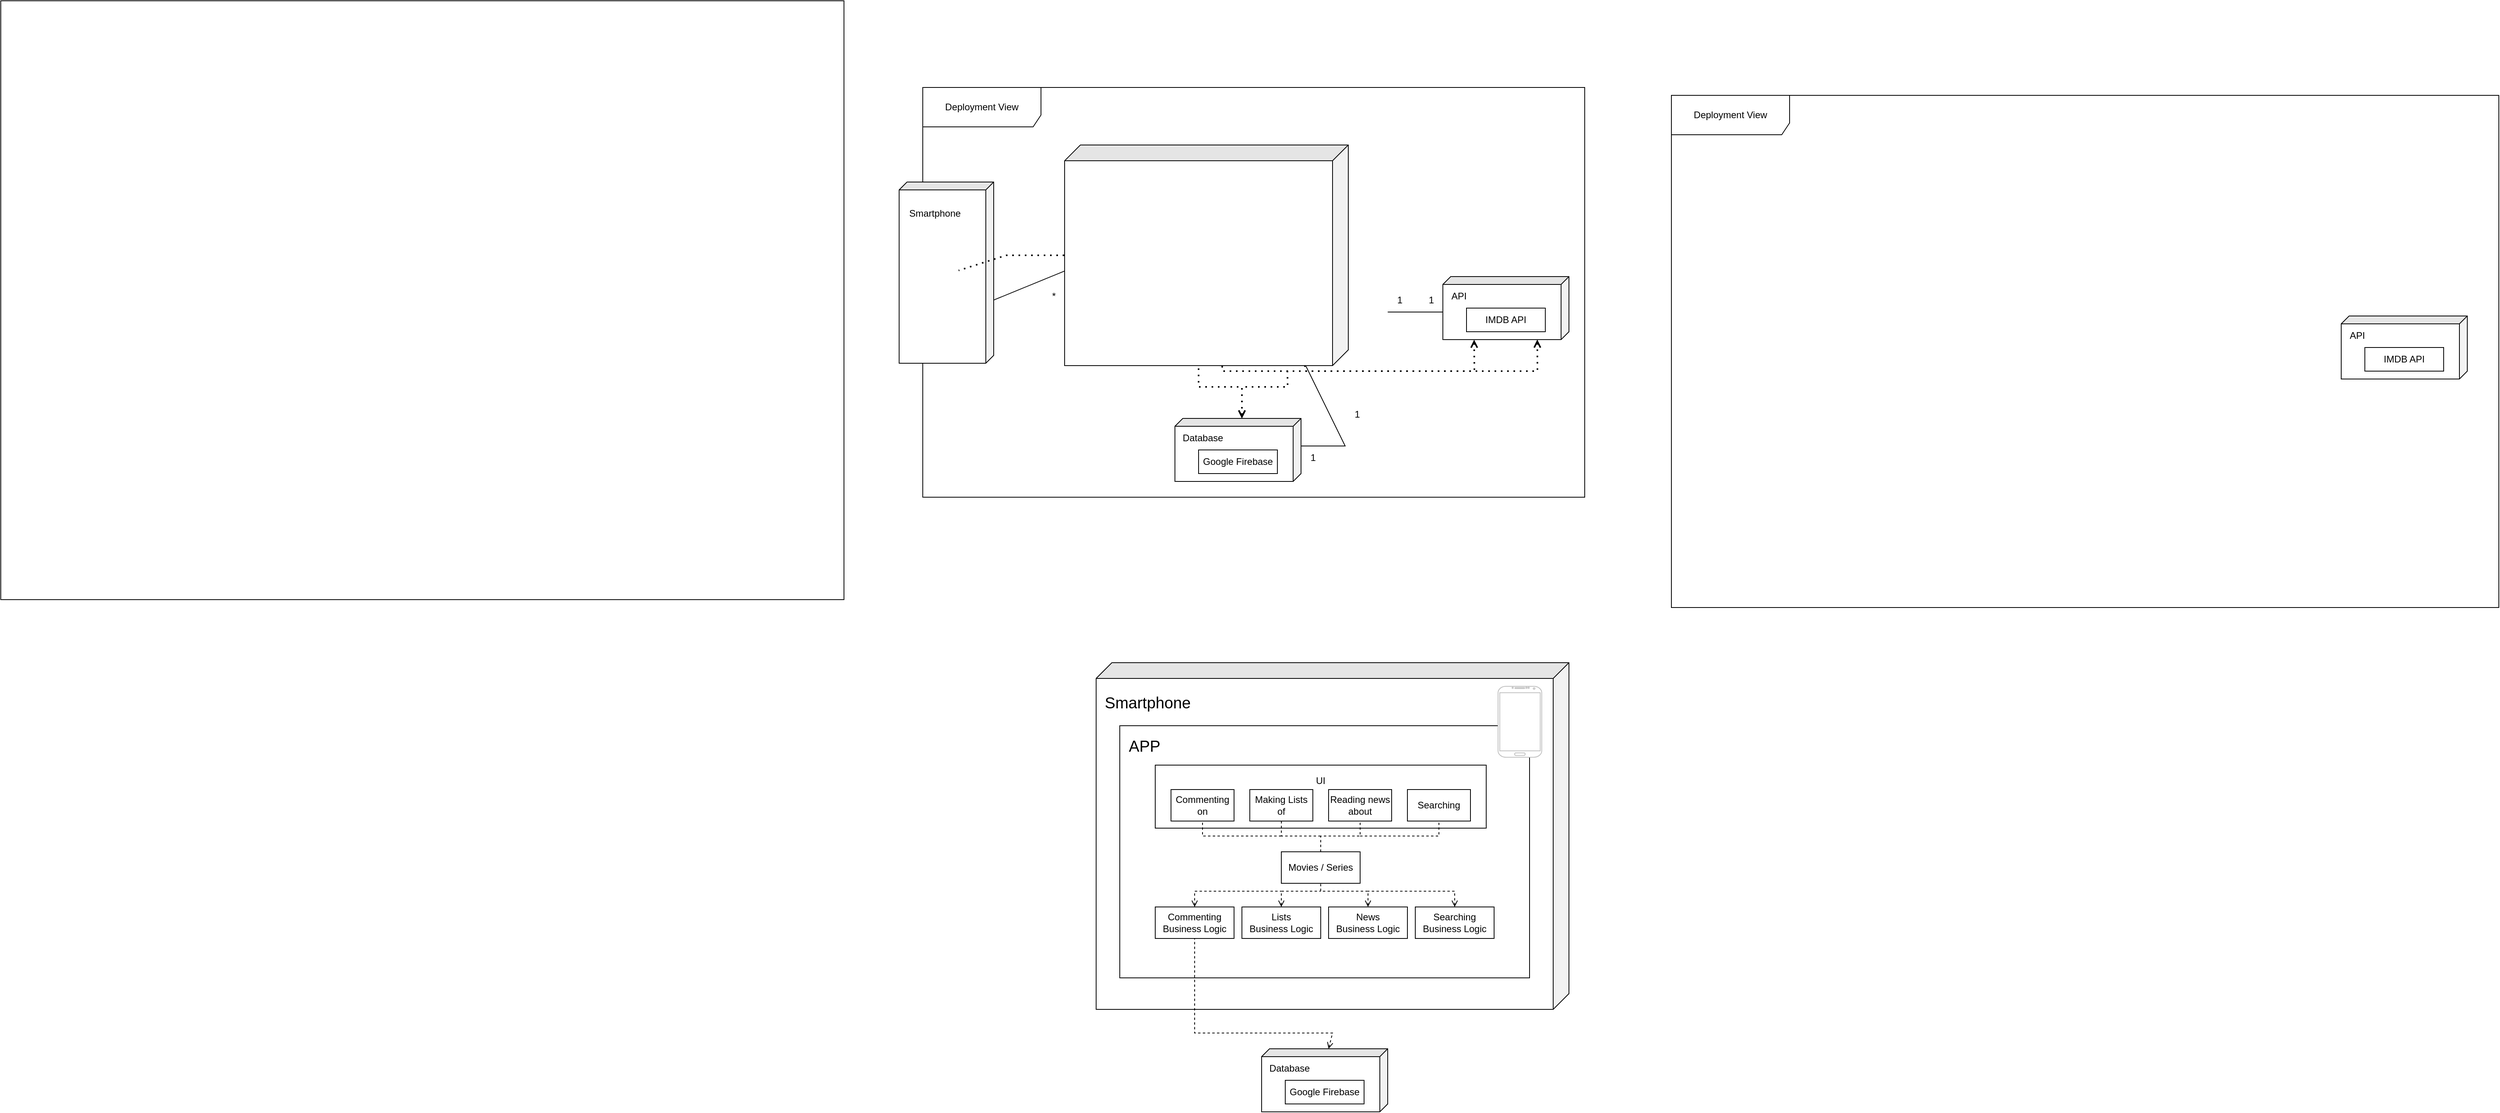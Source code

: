 <mxfile version="21.0.6" type="device"><diagram name="Página-1" id="RcCndMtqExNu23G7Ztjg"><mxGraphModel dx="1168" dy="192" grid="1" gridSize="10" guides="1" tooltips="1" connect="1" arrows="1" fold="1" page="1" pageScale="1" pageWidth="827" pageHeight="1169" math="0" shadow="0"><root><mxCell id="0"/><mxCell id="1" parent="0"/><mxCell id="bW3uQ6ZptBKdeBj17jD9-41" value="" style="rounded=0;whiteSpace=wrap;html=1;" parent="1" vertex="1"><mxGeometry x="-80" y="250" width="1070" height="760" as="geometry"/></mxCell><mxCell id="bW3uQ6ZptBKdeBj17jD9-1" value="" style="group" parent="1" vertex="1" connectable="0"><mxGeometry x="1090" y="360" width="840" height="520" as="geometry"/></mxCell><mxCell id="bW3uQ6ZptBKdeBj17jD9-2" value="Deployment View" style="shape=umlFrame;whiteSpace=wrap;html=1;pointerEvents=0;width=150;height=50;" parent="bW3uQ6ZptBKdeBj17jD9-1" vertex="1"><mxGeometry width="840" height="520" as="geometry"/></mxCell><mxCell id="bW3uQ6ZptBKdeBj17jD9-3" value="" style="group" parent="bW3uQ6ZptBKdeBj17jD9-1" vertex="1" connectable="0"><mxGeometry x="230" y="120" width="360" height="280" as="geometry"/></mxCell><mxCell id="bW3uQ6ZptBKdeBj17jD9-5" value="Smartphone" style="text;html=1;align=center;verticalAlign=middle;resizable=0;points=[];autosize=1;strokeColor=none;fillColor=none;" parent="bW3uQ6ZptBKdeBj17jD9-3" vertex="1"><mxGeometry x="15" y="20" width="90" height="30" as="geometry"/></mxCell><mxCell id="bW3uQ6ZptBKdeBj17jD9-6" value="" style="group" parent="bW3uQ6ZptBKdeBj17jD9-3" vertex="1" connectable="0"><mxGeometry x="50" y="59.999" width="240" height="66.079" as="geometry"/></mxCell><mxCell id="bW3uQ6ZptBKdeBj17jD9-7" value="&lt;p style=&quot;line-height: 70%;&quot;&gt;UI&lt;/p&gt;&lt;p style=&quot;line-height: 70%;&quot;&gt;&lt;br&gt;&lt;/p&gt;&lt;p style=&quot;line-height: 70%;&quot;&gt;&lt;br&gt;&lt;/p&gt;" style="rounded=0;whiteSpace=wrap;html=1;align=center;" parent="bW3uQ6ZptBKdeBj17jD9-6" vertex="1"><mxGeometry width="240" height="66.079" as="geometry"/></mxCell><mxCell id="bW3uQ6ZptBKdeBj17jD9-8" value="Making Lists" style="rounded=0;whiteSpace=wrap;html=1;" parent="bW3uQ6ZptBKdeBj17jD9-6" vertex="1"><mxGeometry x="140" y="33.035" width="85" height="24.774" as="geometry"/></mxCell><mxCell id="bW3uQ6ZptBKdeBj17jD9-9" value="Commenting / Rating" style="rounded=0;whiteSpace=wrap;html=1;" parent="bW3uQ6ZptBKdeBj17jD9-6" vertex="1"><mxGeometry x="10" y="33.035" width="120" height="24.774" as="geometry"/></mxCell><mxCell id="bW3uQ6ZptBKdeBj17jD9-10" value="" style="endArrow=none;dashed=1;html=1;dashPattern=1 3;strokeWidth=2;rounded=0;startArrow=open;startFill=0;entryX=0.5;entryY=1;entryDx=0;entryDy=0;exitX=0.5;exitY=0;exitDx=0;exitDy=0;" parent="bW3uQ6ZptBKdeBj17jD9-3" source="bW3uQ6ZptBKdeBj17jD9-13" target="bW3uQ6ZptBKdeBj17jD9-9" edge="1"><mxGeometry width="50" height="50" relative="1" as="geometry"><mxPoint x="221" y="132.143" as="sourcePoint"/><mxPoint x="20" y="191.179" as="targetPoint"/></mxGeometry></mxCell><mxCell id="bW3uQ6ZptBKdeBj17jD9-11" value="" style="endArrow=none;dashed=1;html=1;dashPattern=1 3;strokeWidth=2;rounded=0;startArrow=open;startFill=0;entryX=0.5;entryY=1;entryDx=0;entryDy=0;exitX=0.5;exitY=0;exitDx=0;exitDy=0;" parent="bW3uQ6ZptBKdeBj17jD9-3" source="bW3uQ6ZptBKdeBj17jD9-12" target="bW3uQ6ZptBKdeBj17jD9-8" edge="1"><mxGeometry width="50" height="50" relative="1" as="geometry"><mxPoint x="114" y="111.786" as="sourcePoint"/><mxPoint x="114" y="82.607" as="targetPoint"/></mxGeometry></mxCell><mxCell id="bW3uQ6ZptBKdeBj17jD9-12" value="Making Lists&lt;br&gt;Business Logic" style="rounded=0;whiteSpace=wrap;html=1;" parent="bW3uQ6ZptBKdeBj17jD9-3" vertex="1"><mxGeometry x="187.5" y="190" width="90" height="30" as="geometry"/></mxCell><mxCell id="bW3uQ6ZptBKdeBj17jD9-13" value="Commenting / Rating&lt;br&gt;Business Logic" style="rounded=0;whiteSpace=wrap;html=1;" parent="bW3uQ6ZptBKdeBj17jD9-3" vertex="1"><mxGeometry x="60" y="190" width="120" height="30" as="geometry"/></mxCell><mxCell id="bW3uQ6ZptBKdeBj17jD9-14" value="" style="endArrow=none;dashed=1;html=1;dashPattern=1 3;strokeWidth=2;rounded=0;startArrow=open;startFill=0;entryX=0.5;entryY=1;entryDx=0;entryDy=0;exitX=0;exitY=0;exitDx=0;exitDy=75;exitPerimeter=0;" parent="bW3uQ6ZptBKdeBj17jD9-1" source="bW3uQ6ZptBKdeBj17jD9-21" target="bW3uQ6ZptBKdeBj17jD9-13" edge="1"><mxGeometry width="50" height="50" relative="1" as="geometry"><mxPoint x="360" y="320" as="sourcePoint"/><mxPoint x="360" y="248" as="targetPoint"/><Array as="points"><mxPoint x="405" y="380"/><mxPoint x="350" y="380"/></Array></mxGeometry></mxCell><mxCell id="bW3uQ6ZptBKdeBj17jD9-15" value="" style="endArrow=none;dashed=1;html=1;dashPattern=1 3;strokeWidth=2;rounded=0;startArrow=open;startFill=0;entryX=0.5;entryY=1;entryDx=0;entryDy=0;exitX=0;exitY=0;exitDx=0;exitDy=75;exitPerimeter=0;" parent="bW3uQ6ZptBKdeBj17jD9-1" source="bW3uQ6ZptBKdeBj17jD9-21" target="bW3uQ6ZptBKdeBj17jD9-12" edge="1"><mxGeometry width="50" height="50" relative="1" as="geometry"><mxPoint x="415" y="430" as="sourcePoint"/><mxPoint x="360" y="350" as="targetPoint"/><Array as="points"><mxPoint x="405" y="380"/><mxPoint x="463" y="380"/></Array></mxGeometry></mxCell><mxCell id="bW3uQ6ZptBKdeBj17jD9-16" value="" style="group" parent="bW3uQ6ZptBKdeBj17jD9-1" vertex="1" connectable="0"><mxGeometry x="660" y="240" width="160" height="80" as="geometry"/></mxCell><mxCell id="bW3uQ6ZptBKdeBj17jD9-17" value="" style="shape=cube;whiteSpace=wrap;html=1;boundedLbl=1;backgroundOutline=1;darkOpacity=0.05;darkOpacity2=0.1;direction=south;size=10;" parent="bW3uQ6ZptBKdeBj17jD9-16" vertex="1"><mxGeometry width="160" height="80" as="geometry"/></mxCell><mxCell id="bW3uQ6ZptBKdeBj17jD9-18" value="API" style="text;html=1;align=center;verticalAlign=middle;resizable=0;points=[];autosize=1;strokeColor=none;fillColor=none;" parent="bW3uQ6ZptBKdeBj17jD9-16" vertex="1"><mxGeometry y="10" width="40" height="30" as="geometry"/></mxCell><mxCell id="bW3uQ6ZptBKdeBj17jD9-19" value="IMDB API" style="rounded=0;whiteSpace=wrap;html=1;" parent="bW3uQ6ZptBKdeBj17jD9-16" vertex="1"><mxGeometry x="30" y="40" width="100" height="30" as="geometry"/></mxCell><mxCell id="bW3uQ6ZptBKdeBj17jD9-20" value="" style="group" parent="bW3uQ6ZptBKdeBj17jD9-1" vertex="1" connectable="0"><mxGeometry x="320" y="420" width="160" height="80" as="geometry"/></mxCell><mxCell id="bW3uQ6ZptBKdeBj17jD9-21" value="" style="shape=cube;whiteSpace=wrap;html=1;boundedLbl=1;backgroundOutline=1;darkOpacity=0.05;darkOpacity2=0.1;direction=south;size=10;" parent="bW3uQ6ZptBKdeBj17jD9-20" vertex="1"><mxGeometry width="160" height="80" as="geometry"/></mxCell><mxCell id="bW3uQ6ZptBKdeBj17jD9-22" value="Database" style="text;html=1;align=center;verticalAlign=middle;resizable=0;points=[];autosize=1;strokeColor=none;fillColor=none;" parent="bW3uQ6ZptBKdeBj17jD9-20" vertex="1"><mxGeometry y="10" width="70" height="30" as="geometry"/></mxCell><mxCell id="bW3uQ6ZptBKdeBj17jD9-23" value="Google Firebase" style="rounded=0;whiteSpace=wrap;html=1;" parent="bW3uQ6ZptBKdeBj17jD9-20" vertex="1"><mxGeometry x="30" y="40" width="100" height="30" as="geometry"/></mxCell><mxCell id="bW3uQ6ZptBKdeBj17jD9-24" value="" style="endArrow=none;dashed=1;html=1;dashPattern=1 3;strokeWidth=2;rounded=0;startArrow=open;startFill=0;entryX=0.75;entryY=1;entryDx=0;entryDy=0;exitX=1.001;exitY=0.752;exitDx=0;exitDy=0;exitPerimeter=0;" parent="bW3uQ6ZptBKdeBj17jD9-1" source="bW3uQ6ZptBKdeBj17jD9-17" target="bW3uQ6ZptBKdeBj17jD9-13" edge="1"><mxGeometry width="50" height="50" relative="1" as="geometry"><mxPoint x="415" y="430" as="sourcePoint"/><mxPoint x="360" y="350" as="targetPoint"/><Array as="points"><mxPoint x="700" y="360"/><mxPoint x="380" y="360"/></Array></mxGeometry></mxCell><mxCell id="bW3uQ6ZptBKdeBj17jD9-25" value="" style="endArrow=none;dashed=1;html=1;dashPattern=1 3;strokeWidth=2;rounded=0;startArrow=open;startFill=0;entryX=0.75;entryY=1;entryDx=0;entryDy=0;exitX=0.999;exitY=0.251;exitDx=0;exitDy=0;exitPerimeter=0;" parent="bW3uQ6ZptBKdeBj17jD9-1" source="bW3uQ6ZptBKdeBj17jD9-17" target="bW3uQ6ZptBKdeBj17jD9-12" edge="1"><mxGeometry width="50" height="50" relative="1" as="geometry"><mxPoint x="810" y="320" as="sourcePoint"/><mxPoint x="490" y="340" as="targetPoint"/><Array as="points"><mxPoint x="780" y="360"/><mxPoint x="485" y="360"/></Array></mxGeometry></mxCell><mxCell id="bW3uQ6ZptBKdeBj17jD9-27" value="1" style="text;html=1;align=center;verticalAlign=middle;resizable=0;points=[];autosize=1;strokeColor=none;fillColor=none;" parent="bW3uQ6ZptBKdeBj17jD9-1" vertex="1"><mxGeometry x="200" y="250" width="30" height="30" as="geometry"/></mxCell><mxCell id="bW3uQ6ZptBKdeBj17jD9-28" value="" style="group" parent="bW3uQ6ZptBKdeBj17jD9-1" vertex="1" connectable="0"><mxGeometry x="-30" y="160" width="120" height="160" as="geometry"/></mxCell><mxCell id="bW3uQ6ZptBKdeBj17jD9-29" value="" style="shape=cube;whiteSpace=wrap;html=1;boundedLbl=1;backgroundOutline=1;darkOpacity=0.05;darkOpacity2=0.1;direction=south;size=10;" parent="bW3uQ6ZptBKdeBj17jD9-28" vertex="1"><mxGeometry y="-40" width="120" height="230" as="geometry"/></mxCell><mxCell id="bW3uQ6ZptBKdeBj17jD9-31" value="Smartphone" style="text;html=1;align=center;verticalAlign=middle;resizable=0;points=[];autosize=1;strokeColor=none;fillColor=none;" parent="bW3uQ6ZptBKdeBj17jD9-28" vertex="1"><mxGeometry y="-14.997" width="90" height="30" as="geometry"/></mxCell><mxCell id="bW3uQ6ZptBKdeBj17jD9-32" value="" style="endArrow=none;dashed=1;html=1;dashPattern=1 3;strokeWidth=2;rounded=0;startArrow=open;startFill=0;entryX=0.75;entryY=0;entryDx=0;entryDy=0;exitX=0;exitY=0.5;exitDx=0;exitDy=0;" parent="bW3uQ6ZptBKdeBj17jD9-1" source="bW3uQ6ZptBKdeBj17jD9-7" edge="1"><mxGeometry width="50" height="50" relative="1" as="geometry"><mxPoint x="360" y="320" as="sourcePoint"/><mxPoint x="45.486" y="232.258" as="targetPoint"/><Array as="points"><mxPoint x="106" y="213"/></Array></mxGeometry></mxCell><mxCell id="bW3uQ6ZptBKdeBj17jD9-33" value="" style="endArrow=none;html=1;rounded=0;entryX=0;entryY=0;entryDx=45;entryDy=160;entryPerimeter=0;" parent="bW3uQ6ZptBKdeBj17jD9-1" target="bW3uQ6ZptBKdeBj17jD9-17" edge="1"><mxGeometry width="50" height="50" relative="1" as="geometry"><mxPoint x="590" y="285" as="sourcePoint"/><mxPoint x="240" y="280" as="targetPoint"/></mxGeometry></mxCell><mxCell id="bW3uQ6ZptBKdeBj17jD9-34" value="*" style="text;html=1;align=center;verticalAlign=middle;resizable=0;points=[];autosize=1;strokeColor=none;fillColor=none;" parent="bW3uQ6ZptBKdeBj17jD9-1" vertex="1"><mxGeometry x="151" y="250" width="30" height="30" as="geometry"/></mxCell><mxCell id="bW3uQ6ZptBKdeBj17jD9-35" value="1" style="text;html=1;align=center;verticalAlign=middle;resizable=0;points=[];autosize=1;strokeColor=none;fillColor=none;" parent="bW3uQ6ZptBKdeBj17jD9-1" vertex="1"><mxGeometry x="590" y="255" width="30" height="30" as="geometry"/></mxCell><mxCell id="bW3uQ6ZptBKdeBj17jD9-36" value="1" style="text;html=1;align=center;verticalAlign=middle;resizable=0;points=[];autosize=1;strokeColor=none;fillColor=none;" parent="bW3uQ6ZptBKdeBj17jD9-1" vertex="1"><mxGeometry x="630" y="255" width="30" height="30" as="geometry"/></mxCell><mxCell id="bW3uQ6ZptBKdeBj17jD9-38" value="1" style="text;html=1;align=center;verticalAlign=middle;resizable=0;points=[];autosize=1;strokeColor=none;fillColor=none;" parent="bW3uQ6ZptBKdeBj17jD9-1" vertex="1"><mxGeometry x="536" y="400" width="30" height="30" as="geometry"/></mxCell><mxCell id="bW3uQ6ZptBKdeBj17jD9-39" value="1" style="text;html=1;align=center;verticalAlign=middle;resizable=0;points=[];autosize=1;strokeColor=none;fillColor=none;" parent="bW3uQ6ZptBKdeBj17jD9-1" vertex="1"><mxGeometry x="480" y="455" width="30" height="30" as="geometry"/></mxCell><mxCell id="6TygjC23BVN4p77LKkNN-1" value="Deployment View" style="shape=umlFrame;whiteSpace=wrap;html=1;pointerEvents=0;width=150;height=50;" vertex="1" parent="1"><mxGeometry x="2040" y="370" width="1050" height="650" as="geometry"/></mxCell><mxCell id="6TygjC23BVN4p77LKkNN-4" value="" style="group" vertex="1" connectable="0" parent="1"><mxGeometry x="2890" y="650" width="160" height="80" as="geometry"/></mxCell><mxCell id="6TygjC23BVN4p77LKkNN-5" value="" style="shape=cube;whiteSpace=wrap;html=1;boundedLbl=1;backgroundOutline=1;darkOpacity=0.05;darkOpacity2=0.1;direction=south;size=10;" vertex="1" parent="6TygjC23BVN4p77LKkNN-4"><mxGeometry width="160" height="80" as="geometry"/></mxCell><mxCell id="6TygjC23BVN4p77LKkNN-6" value="API" style="text;html=1;align=center;verticalAlign=middle;resizable=0;points=[];autosize=1;strokeColor=none;fillColor=none;" vertex="1" parent="6TygjC23BVN4p77LKkNN-4"><mxGeometry y="10" width="40" height="30" as="geometry"/></mxCell><mxCell id="6TygjC23BVN4p77LKkNN-7" value="IMDB API" style="rounded=0;whiteSpace=wrap;html=1;" vertex="1" parent="6TygjC23BVN4p77LKkNN-4"><mxGeometry x="30" y="40" width="100" height="30" as="geometry"/></mxCell><mxCell id="6TygjC23BVN4p77LKkNN-47" value="" style="group" vertex="1" connectable="0" parent="1"><mxGeometry x="1520" y="1580" width="160" height="80" as="geometry"/></mxCell><mxCell id="6TygjC23BVN4p77LKkNN-48" value="" style="shape=cube;whiteSpace=wrap;html=1;boundedLbl=1;backgroundOutline=1;darkOpacity=0.05;darkOpacity2=0.1;direction=south;size=10;" vertex="1" parent="6TygjC23BVN4p77LKkNN-47"><mxGeometry width="160" height="80" as="geometry"/></mxCell><mxCell id="6TygjC23BVN4p77LKkNN-49" value="Database" style="text;html=1;align=center;verticalAlign=middle;resizable=0;points=[];autosize=1;strokeColor=none;fillColor=none;" vertex="1" parent="6TygjC23BVN4p77LKkNN-47"><mxGeometry y="10" width="70" height="30" as="geometry"/></mxCell><mxCell id="6TygjC23BVN4p77LKkNN-50" value="Google Firebase" style="rounded=0;whiteSpace=wrap;html=1;" vertex="1" parent="6TygjC23BVN4p77LKkNN-47"><mxGeometry x="30" y="40" width="100" height="30" as="geometry"/></mxCell><mxCell id="bW3uQ6ZptBKdeBj17jD9-4" value="" style="shape=cube;whiteSpace=wrap;html=1;boundedLbl=1;backgroundOutline=1;darkOpacity=0.05;darkOpacity2=0.1;direction=south;" parent="1" vertex="1"><mxGeometry x="1270" y="433.04" width="360" height="280" as="geometry"/></mxCell><mxCell id="bW3uQ6ZptBKdeBj17jD9-37" value="" style="endArrow=none;html=1;rounded=0;entryX=1.003;entryY=0.149;entryDx=0;entryDy=0;entryPerimeter=0;exitX=0;exitY=0;exitDx=35;exitDy=0;exitPerimeter=0;" parent="1" source="bW3uQ6ZptBKdeBj17jD9-21" target="bW3uQ6ZptBKdeBj17jD9-4" edge="1"><mxGeometry width="50" height="50" relative="1" as="geometry"><mxPoint x="1590" y="819.76" as="sourcePoint"/><mxPoint x="1660" y="819.76" as="targetPoint"/><Array as="points"><mxPoint x="1626" y="815"/></Array></mxGeometry></mxCell><mxCell id="bW3uQ6ZptBKdeBj17jD9-26" value="" style="endArrow=none;html=1;rounded=0;entryX=0.571;entryY=1;entryDx=0;entryDy=0;entryPerimeter=0;exitX=0.652;exitY=0.003;exitDx=0;exitDy=0;exitPerimeter=0;" parent="1" source="bW3uQ6ZptBKdeBj17jD9-29" target="bW3uQ6ZptBKdeBj17jD9-4" edge="1"><mxGeometry width="50" height="50" relative="1" as="geometry"><mxPoint x="1216.67" y="695" as="sourcePoint"/><mxPoint x="1260" y="690" as="targetPoint"/></mxGeometry></mxCell><mxCell id="6TygjC23BVN4p77LKkNN-92" value="" style="group" vertex="1" connectable="0" parent="1"><mxGeometry x="1310" y="1090" width="600" height="440" as="geometry"/></mxCell><mxCell id="6TygjC23BVN4p77LKkNN-2" value="" style="shape=cube;whiteSpace=wrap;html=1;boundedLbl=1;backgroundOutline=1;darkOpacity=0.05;darkOpacity2=0.1;direction=south;" vertex="1" parent="6TygjC23BVN4p77LKkNN-92"><mxGeometry width="600" height="440" as="geometry"/></mxCell><mxCell id="6TygjC23BVN4p77LKkNN-59" value="" style="group" vertex="1" connectable="0" parent="6TygjC23BVN4p77LKkNN-92"><mxGeometry x="30" y="80" width="535.5" height="320" as="geometry"/></mxCell><mxCell id="6TygjC23BVN4p77LKkNN-57" value="" style="rounded=0;whiteSpace=wrap;html=1;" vertex="1" parent="6TygjC23BVN4p77LKkNN-59"><mxGeometry width="520" height="320" as="geometry"/></mxCell><mxCell id="6TygjC23BVN4p77LKkNN-58" value="&lt;font style=&quot;font-size: 20px;&quot;&gt;APP&lt;/font&gt;" style="text;html=1;strokeColor=none;fillColor=none;align=center;verticalAlign=middle;whiteSpace=wrap;rounded=0;" vertex="1" parent="6TygjC23BVN4p77LKkNN-59"><mxGeometry width="63.03" height="50" as="geometry"/></mxCell><mxCell id="6TygjC23BVN4p77LKkNN-87" value="" style="group" vertex="1" connectable="0" parent="6TygjC23BVN4p77LKkNN-59"><mxGeometry x="45" y="50" width="430" height="220" as="geometry"/></mxCell><mxCell id="6TygjC23BVN4p77LKkNN-70" value="" style="group" vertex="1" connectable="0" parent="6TygjC23BVN4p77LKkNN-87"><mxGeometry width="420" height="80" as="geometry"/></mxCell><mxCell id="6TygjC23BVN4p77LKkNN-52" value="&lt;p style=&quot;line-height: 70%;&quot;&gt;UI&lt;/p&gt;&lt;p style=&quot;line-height: 70%;&quot;&gt;&lt;br&gt;&lt;/p&gt;&lt;p style=&quot;line-height: 70%;&quot;&gt;&lt;br&gt;&lt;/p&gt;" style="rounded=0;whiteSpace=wrap;html=1;align=center;" vertex="1" parent="6TygjC23BVN4p77LKkNN-70"><mxGeometry width="420" height="80" as="geometry"/></mxCell><mxCell id="6TygjC23BVN4p77LKkNN-65" value="Searching" style="rounded=0;whiteSpace=wrap;html=1;" vertex="1" parent="6TygjC23BVN4p77LKkNN-70"><mxGeometry x="320" y="31" width="80" height="40" as="geometry"/></mxCell><mxCell id="6TygjC23BVN4p77LKkNN-64" value="Reading news&lt;br&gt;about" style="rounded=0;whiteSpace=wrap;html=1;" vertex="1" parent="6TygjC23BVN4p77LKkNN-70"><mxGeometry x="220" y="31" width="80" height="40" as="geometry"/></mxCell><mxCell id="6TygjC23BVN4p77LKkNN-53" value="Making Lists&lt;br&gt;of" style="rounded=0;whiteSpace=wrap;html=1;" vertex="1" parent="6TygjC23BVN4p77LKkNN-70"><mxGeometry x="120" y="31" width="80" height="40" as="geometry"/></mxCell><mxCell id="6TygjC23BVN4p77LKkNN-54" value="Commenting&lt;br&gt;on" style="rounded=0;whiteSpace=wrap;html=1;" vertex="1" parent="6TygjC23BVN4p77LKkNN-70"><mxGeometry x="20" y="31" width="80" height="40" as="geometry"/></mxCell><mxCell id="6TygjC23BVN4p77LKkNN-71" value="Movies / Series" style="rounded=0;whiteSpace=wrap;html=1;" vertex="1" parent="6TygjC23BVN4p77LKkNN-87"><mxGeometry x="160" y="110" width="100" height="40" as="geometry"/></mxCell><mxCell id="6TygjC23BVN4p77LKkNN-72" value="Commenting&lt;br&gt;Business Logic" style="rounded=0;whiteSpace=wrap;html=1;" vertex="1" parent="6TygjC23BVN4p77LKkNN-87"><mxGeometry y="180" width="100" height="40" as="geometry"/></mxCell><mxCell id="6TygjC23BVN4p77LKkNN-73" value="Lists&lt;br&gt;Business Logic" style="rounded=0;whiteSpace=wrap;html=1;" vertex="1" parent="6TygjC23BVN4p77LKkNN-87"><mxGeometry x="110" y="180" width="100" height="40" as="geometry"/></mxCell><mxCell id="6TygjC23BVN4p77LKkNN-74" value="News&lt;br&gt;Business Logic" style="rounded=0;whiteSpace=wrap;html=1;" vertex="1" parent="6TygjC23BVN4p77LKkNN-87"><mxGeometry x="220" y="180" width="100" height="40" as="geometry"/></mxCell><mxCell id="6TygjC23BVN4p77LKkNN-75" value="Searching&lt;br&gt;Business Logic" style="rounded=0;whiteSpace=wrap;html=1;" vertex="1" parent="6TygjC23BVN4p77LKkNN-87"><mxGeometry x="330" y="180" width="100" height="40" as="geometry"/></mxCell><mxCell id="6TygjC23BVN4p77LKkNN-76" value="" style="endArrow=none;html=1;rounded=0;entryX=0.5;entryY=1;entryDx=0;entryDy=0;dashed=1;" edge="1" parent="6TygjC23BVN4p77LKkNN-87" target="6TygjC23BVN4p77LKkNN-54"><mxGeometry width="50" height="50" relative="1" as="geometry"><mxPoint x="160" y="90" as="sourcePoint"/><mxPoint x="250" y="130" as="targetPoint"/><Array as="points"><mxPoint x="160" y="90"/><mxPoint x="60" y="90"/></Array></mxGeometry></mxCell><mxCell id="6TygjC23BVN4p77LKkNN-77" value="" style="endArrow=none;html=1;rounded=0;entryX=0.5;entryY=1;entryDx=0;entryDy=0;dashed=1;" edge="1" parent="6TygjC23BVN4p77LKkNN-87" target="6TygjC23BVN4p77LKkNN-53"><mxGeometry width="50" height="50" relative="1" as="geometry"><mxPoint x="210" y="90" as="sourcePoint"/><mxPoint y="90" as="targetPoint"/><Array as="points"><mxPoint x="210" y="90"/><mxPoint x="160" y="90"/></Array></mxGeometry></mxCell><mxCell id="6TygjC23BVN4p77LKkNN-78" value="" style="endArrow=none;html=1;rounded=0;entryX=0.5;entryY=1;entryDx=0;entryDy=0;exitX=0.5;exitY=0;exitDx=0;exitDy=0;dashed=1;startArrow=none;startFill=0;" edge="1" parent="6TygjC23BVN4p77LKkNN-87" source="6TygjC23BVN4p77LKkNN-71" target="6TygjC23BVN4p77LKkNN-64"><mxGeometry width="50" height="50" relative="1" as="geometry"><mxPoint x="220" y="110" as="sourcePoint"/><mxPoint x="170" y="81" as="targetPoint"/><Array as="points"><mxPoint x="210" y="90"/><mxPoint x="260" y="90"/></Array></mxGeometry></mxCell><mxCell id="6TygjC23BVN4p77LKkNN-80" value="" style="endArrow=none;html=1;rounded=0;exitX=0.5;exitY=0;exitDx=0;exitDy=0;dashed=1;startArrow=open;startFill=0;" edge="1" parent="6TygjC23BVN4p77LKkNN-87" source="6TygjC23BVN4p77LKkNN-72"><mxGeometry width="50" height="50" relative="1" as="geometry"><mxPoint x="220" y="200" as="sourcePoint"/><mxPoint x="160" y="160" as="targetPoint"/><Array as="points"><mxPoint x="50" y="160"/></Array></mxGeometry></mxCell><mxCell id="6TygjC23BVN4p77LKkNN-81" value="" style="endArrow=none;html=1;rounded=0;exitX=0.5;exitY=0;exitDx=0;exitDy=0;dashed=1;startArrow=open;startFill=0;" edge="1" parent="6TygjC23BVN4p77LKkNN-87" source="6TygjC23BVN4p77LKkNN-73"><mxGeometry width="50" height="50" relative="1" as="geometry"><mxPoint x="60" y="190" as="sourcePoint"/><mxPoint x="210" y="160" as="targetPoint"/><Array as="points"><mxPoint x="160" y="160"/><mxPoint x="190" y="160"/><mxPoint x="210" y="160"/></Array></mxGeometry></mxCell><mxCell id="6TygjC23BVN4p77LKkNN-82" value="" style="endArrow=none;html=1;rounded=0;exitX=0.5;exitY=0;exitDx=0;exitDy=0;dashed=1;entryX=0.5;entryY=1;entryDx=0;entryDy=0;startArrow=open;startFill=0;" edge="1" parent="6TygjC23BVN4p77LKkNN-87" source="6TygjC23BVN4p77LKkNN-74" target="6TygjC23BVN4p77LKkNN-71"><mxGeometry width="50" height="50" relative="1" as="geometry"><mxPoint x="260" y="170" as="sourcePoint"/><mxPoint x="210" y="160" as="targetPoint"/><Array as="points"><mxPoint x="270" y="160"/><mxPoint x="210" y="160"/></Array></mxGeometry></mxCell><mxCell id="6TygjC23BVN4p77LKkNN-84" value="" style="endArrow=none;html=1;rounded=0;exitX=0.5;exitY=0;exitDx=0;exitDy=0;dashed=1;startArrow=open;startFill=0;" edge="1" parent="6TygjC23BVN4p77LKkNN-87" source="6TygjC23BVN4p77LKkNN-75"><mxGeometry width="50" height="50" relative="1" as="geometry"><mxPoint x="330" y="180" as="sourcePoint"/><mxPoint x="270" y="160" as="targetPoint"/><Array as="points"><mxPoint x="380" y="160"/><mxPoint x="270" y="160"/></Array></mxGeometry></mxCell><mxCell id="6TygjC23BVN4p77LKkNN-85" value="" style="endArrow=none;html=1;rounded=0;entryX=0.5;entryY=1;entryDx=0;entryDy=0;dashed=1;" edge="1" parent="6TygjC23BVN4p77LKkNN-87" target="6TygjC23BVN4p77LKkNN-65"><mxGeometry width="50" height="50" relative="1" as="geometry"><mxPoint x="260" y="90" as="sourcePoint"/><mxPoint x="310" y="71" as="targetPoint"/><Array as="points"><mxPoint x="260" y="90"/><mxPoint x="360" y="90"/></Array></mxGeometry></mxCell><mxCell id="6TygjC23BVN4p77LKkNN-91" value="" style="group" vertex="1" connectable="0" parent="6TygjC23BVN4p77LKkNN-59"><mxGeometry x="480" y="-50" width="55.5" height="90" as="geometry"/></mxCell><mxCell id="6TygjC23BVN4p77LKkNN-90" value="" style="rounded=0;whiteSpace=wrap;html=1;strokeColor=none;" vertex="1" parent="6TygjC23BVN4p77LKkNN-91"><mxGeometry y="6.429" width="55.5" height="77.143" as="geometry"/></mxCell><mxCell id="bW3uQ6ZptBKdeBj17jD9-40" value="" style="verticalLabelPosition=bottom;verticalAlign=top;html=1;shadow=0;dashed=0;strokeWidth=1;shape=mxgraph.android.phone2;strokeColor=#c0c0c0;gradientColor=none;" parent="6TygjC23BVN4p77LKkNN-91" vertex="1"><mxGeometry width="55.5" height="90" as="geometry"/></mxCell><mxCell id="6TygjC23BVN4p77LKkNN-88" value="&lt;font style=&quot;font-size: 20px;&quot;&gt;Smartphone&lt;/font&gt;" style="text;html=1;strokeColor=none;fillColor=none;align=center;verticalAlign=middle;whiteSpace=wrap;rounded=0;" vertex="1" parent="6TygjC23BVN4p77LKkNN-92"><mxGeometry x="1" y="20" width="129" height="60" as="geometry"/></mxCell><mxCell id="6TygjC23BVN4p77LKkNN-94" value="" style="endArrow=none;html=1;rounded=0;exitX=0;exitY=0;exitDx=0;exitDy=75;dashed=1;startArrow=open;startFill=0;entryX=0.5;entryY=1;entryDx=0;entryDy=0;exitPerimeter=0;" edge="1" parent="1" source="6TygjC23BVN4p77LKkNN-48" target="6TygjC23BVN4p77LKkNN-72"><mxGeometry width="50" height="50" relative="1" as="geometry"><mxPoint x="1830" y="1620" as="sourcePoint"/><mxPoint x="1620" y="1560" as="targetPoint"/><Array as="points"><mxPoint x="1610" y="1560"/><mxPoint x="1435" y="1560"/></Array></mxGeometry></mxCell></root></mxGraphModel></diagram></mxfile>